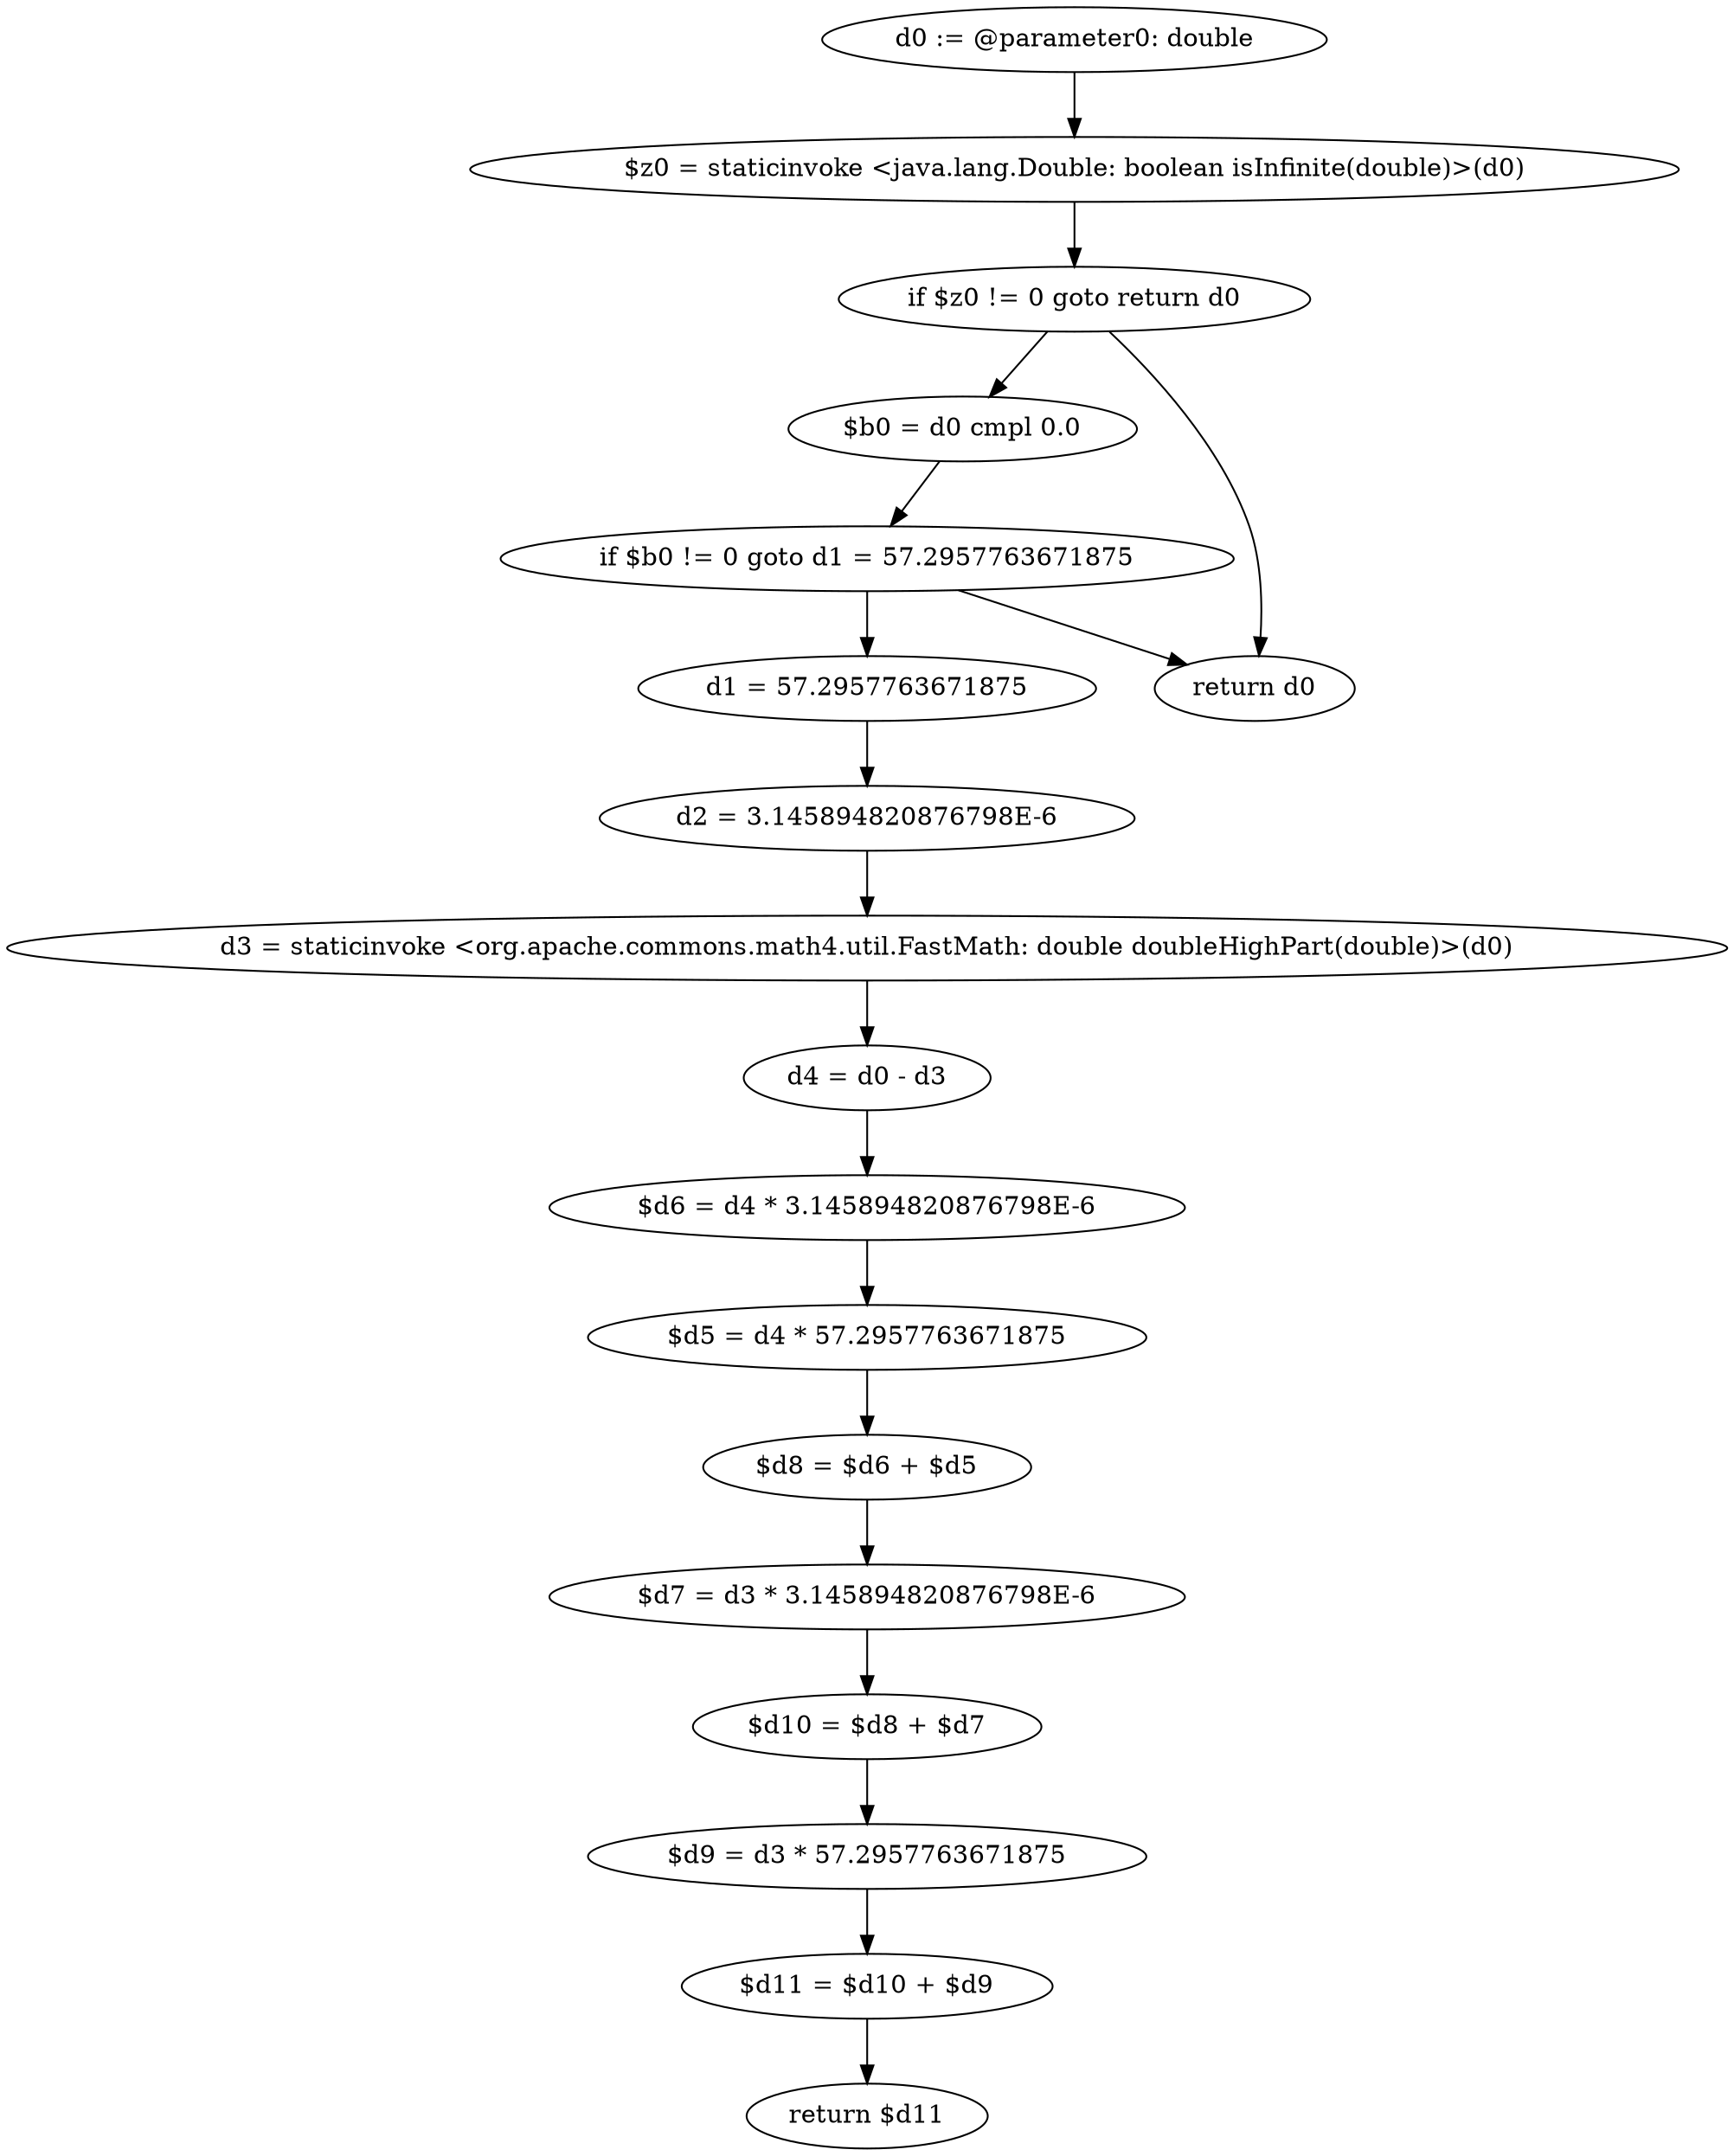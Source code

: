 digraph "unitGraph" {
    "d0 := @parameter0: double"
    "$z0 = staticinvoke <java.lang.Double: boolean isInfinite(double)>(d0)"
    "if $z0 != 0 goto return d0"
    "$b0 = d0 cmpl 0.0"
    "if $b0 != 0 goto d1 = 57.2957763671875"
    "return d0"
    "d1 = 57.2957763671875"
    "d2 = 3.145894820876798E-6"
    "d3 = staticinvoke <org.apache.commons.math4.util.FastMath: double doubleHighPart(double)>(d0)"
    "d4 = d0 - d3"
    "$d6 = d4 * 3.145894820876798E-6"
    "$d5 = d4 * 57.2957763671875"
    "$d8 = $d6 + $d5"
    "$d7 = d3 * 3.145894820876798E-6"
    "$d10 = $d8 + $d7"
    "$d9 = d3 * 57.2957763671875"
    "$d11 = $d10 + $d9"
    "return $d11"
    "d0 := @parameter0: double"->"$z0 = staticinvoke <java.lang.Double: boolean isInfinite(double)>(d0)";
    "$z0 = staticinvoke <java.lang.Double: boolean isInfinite(double)>(d0)"->"if $z0 != 0 goto return d0";
    "if $z0 != 0 goto return d0"->"$b0 = d0 cmpl 0.0";
    "if $z0 != 0 goto return d0"->"return d0";
    "$b0 = d0 cmpl 0.0"->"if $b0 != 0 goto d1 = 57.2957763671875";
    "if $b0 != 0 goto d1 = 57.2957763671875"->"return d0";
    "if $b0 != 0 goto d1 = 57.2957763671875"->"d1 = 57.2957763671875";
    "d1 = 57.2957763671875"->"d2 = 3.145894820876798E-6";
    "d2 = 3.145894820876798E-6"->"d3 = staticinvoke <org.apache.commons.math4.util.FastMath: double doubleHighPart(double)>(d0)";
    "d3 = staticinvoke <org.apache.commons.math4.util.FastMath: double doubleHighPart(double)>(d0)"->"d4 = d0 - d3";
    "d4 = d0 - d3"->"$d6 = d4 * 3.145894820876798E-6";
    "$d6 = d4 * 3.145894820876798E-6"->"$d5 = d4 * 57.2957763671875";
    "$d5 = d4 * 57.2957763671875"->"$d8 = $d6 + $d5";
    "$d8 = $d6 + $d5"->"$d7 = d3 * 3.145894820876798E-6";
    "$d7 = d3 * 3.145894820876798E-6"->"$d10 = $d8 + $d7";
    "$d10 = $d8 + $d7"->"$d9 = d3 * 57.2957763671875";
    "$d9 = d3 * 57.2957763671875"->"$d11 = $d10 + $d9";
    "$d11 = $d10 + $d9"->"return $d11";
}
